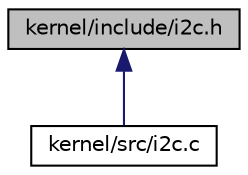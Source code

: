 digraph "kernel/include/i2c.h"
{
 // LATEX_PDF_SIZE
  edge [fontname="Helvetica",fontsize="10",labelfontname="Helvetica",labelfontsize="10"];
  node [fontname="Helvetica",fontsize="10",shape=record];
  Node1 [label="kernel/include/i2c.h",height=0.2,width=0.4,color="black", fillcolor="grey75", style="filled", fontcolor="black",tooltip="Prototypes for I2C setup, read, and write."];
  Node1 -> Node2 [dir="back",color="midnightblue",fontsize="10",style="solid",fontname="Helvetica"];
  Node2 [label="kernel/src/i2c.c",height=0.2,width=0.4,color="black", fillcolor="white", style="filled",URL="$i2c_8c.html",tooltip="I2C driver implementation."];
}
